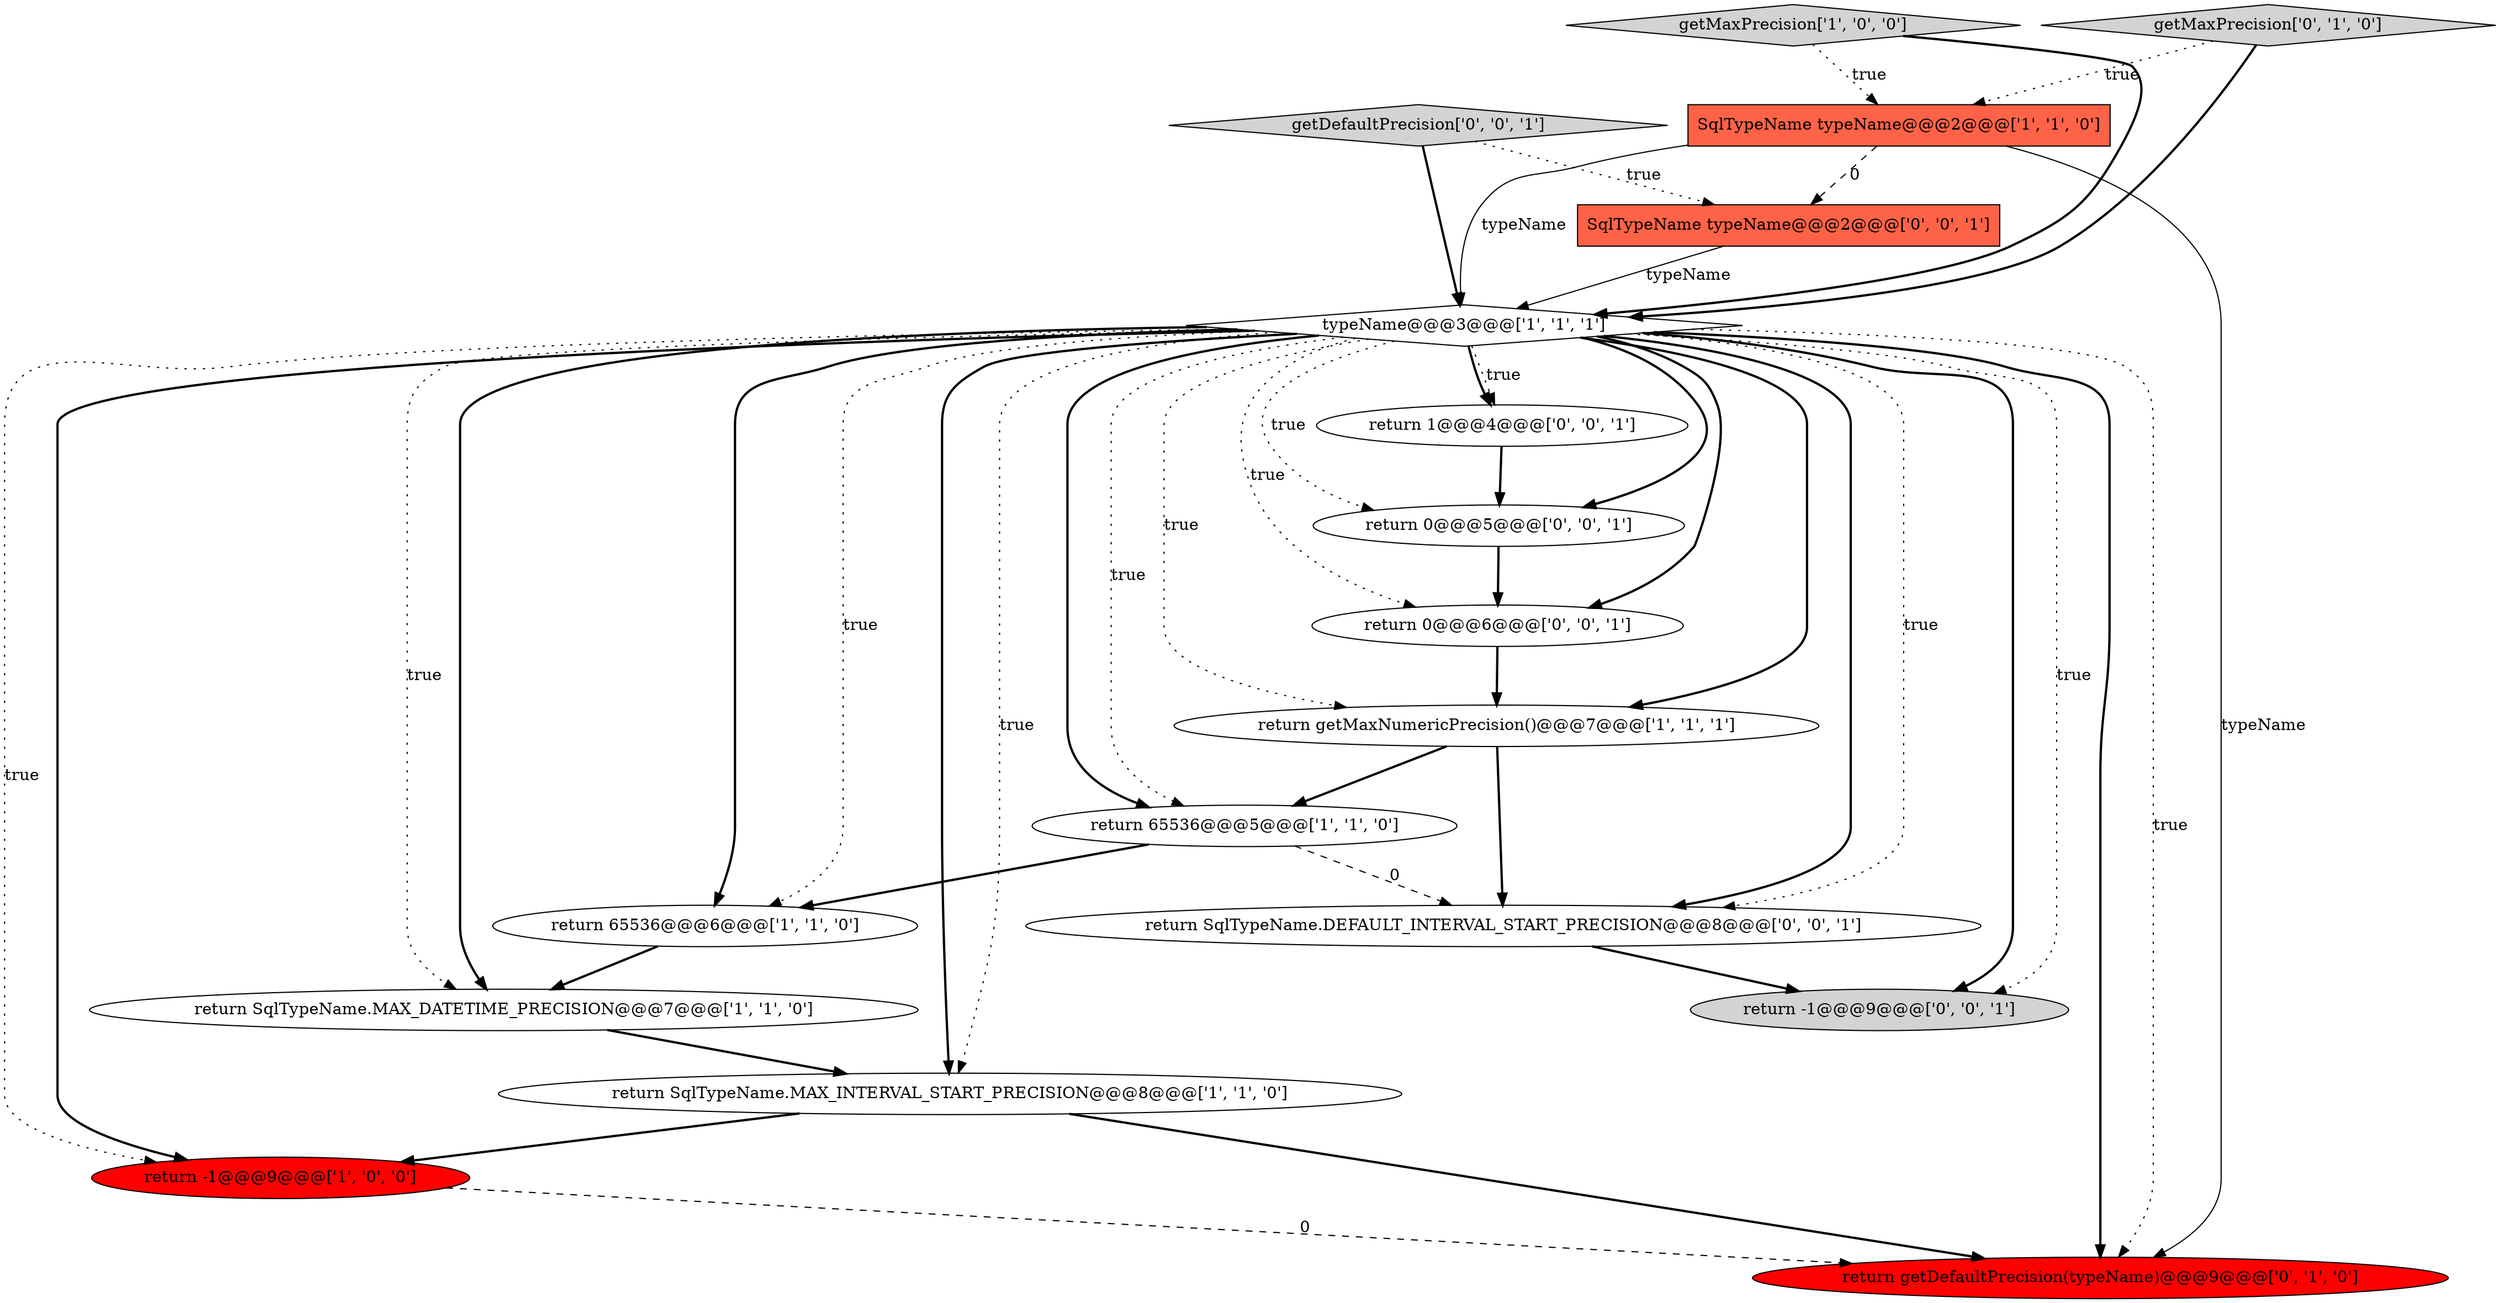 digraph {
7 [style = filled, label = "return SqlTypeName.MAX_DATETIME_PRECISION@@@7@@@['1', '1', '0']", fillcolor = white, shape = ellipse image = "AAA0AAABBB1BBB"];
11 [style = filled, label = "return 1@@@4@@@['0', '0', '1']", fillcolor = white, shape = ellipse image = "AAA0AAABBB3BBB"];
13 [style = filled, label = "return SqlTypeName.DEFAULT_INTERVAL_START_PRECISION@@@8@@@['0', '0', '1']", fillcolor = white, shape = ellipse image = "AAA0AAABBB3BBB"];
14 [style = filled, label = "SqlTypeName typeName@@@2@@@['0', '0', '1']", fillcolor = tomato, shape = box image = "AAA0AAABBB3BBB"];
1 [style = filled, label = "return 65536@@@6@@@['1', '1', '0']", fillcolor = white, shape = ellipse image = "AAA0AAABBB1BBB"];
17 [style = filled, label = "return -1@@@9@@@['0', '0', '1']", fillcolor = lightgray, shape = ellipse image = "AAA0AAABBB3BBB"];
6 [style = filled, label = "return getMaxNumericPrecision()@@@7@@@['1', '1', '1']", fillcolor = white, shape = ellipse image = "AAA0AAABBB1BBB"];
16 [style = filled, label = "getDefaultPrecision['0', '0', '1']", fillcolor = lightgray, shape = diamond image = "AAA0AAABBB3BBB"];
3 [style = filled, label = "typeName@@@3@@@['1', '1', '1']", fillcolor = white, shape = diamond image = "AAA0AAABBB1BBB"];
15 [style = filled, label = "return 0@@@6@@@['0', '0', '1']", fillcolor = white, shape = ellipse image = "AAA0AAABBB3BBB"];
0 [style = filled, label = "SqlTypeName typeName@@@2@@@['1', '1', '0']", fillcolor = tomato, shape = box image = "AAA0AAABBB1BBB"];
4 [style = filled, label = "return 65536@@@5@@@['1', '1', '0']", fillcolor = white, shape = ellipse image = "AAA0AAABBB1BBB"];
8 [style = filled, label = "getMaxPrecision['1', '0', '0']", fillcolor = lightgray, shape = diamond image = "AAA0AAABBB1BBB"];
9 [style = filled, label = "return getDefaultPrecision(typeName)@@@9@@@['0', '1', '0']", fillcolor = red, shape = ellipse image = "AAA1AAABBB2BBB"];
2 [style = filled, label = "return -1@@@9@@@['1', '0', '0']", fillcolor = red, shape = ellipse image = "AAA1AAABBB1BBB"];
10 [style = filled, label = "getMaxPrecision['0', '1', '0']", fillcolor = lightgray, shape = diamond image = "AAA0AAABBB2BBB"];
12 [style = filled, label = "return 0@@@5@@@['0', '0', '1']", fillcolor = white, shape = ellipse image = "AAA0AAABBB3BBB"];
5 [style = filled, label = "return SqlTypeName.MAX_INTERVAL_START_PRECISION@@@8@@@['1', '1', '0']", fillcolor = white, shape = ellipse image = "AAA0AAABBB1BBB"];
3->11 [style = dotted, label="true"];
16->3 [style = bold, label=""];
3->7 [style = dotted, label="true"];
3->1 [style = bold, label=""];
5->9 [style = bold, label=""];
0->9 [style = solid, label="typeName"];
8->3 [style = bold, label=""];
12->15 [style = bold, label=""];
3->11 [style = bold, label=""];
0->3 [style = solid, label="typeName"];
3->4 [style = dotted, label="true"];
3->6 [style = bold, label=""];
10->3 [style = bold, label=""];
11->12 [style = bold, label=""];
3->15 [style = bold, label=""];
15->6 [style = bold, label=""];
3->9 [style = dotted, label="true"];
3->12 [style = bold, label=""];
3->6 [style = dotted, label="true"];
3->4 [style = bold, label=""];
1->7 [style = bold, label=""];
3->9 [style = bold, label=""];
0->14 [style = dashed, label="0"];
6->4 [style = bold, label=""];
13->17 [style = bold, label=""];
5->2 [style = bold, label=""];
3->5 [style = bold, label=""];
7->5 [style = bold, label=""];
3->5 [style = dotted, label="true"];
3->2 [style = bold, label=""];
3->7 [style = bold, label=""];
2->9 [style = dashed, label="0"];
3->12 [style = dotted, label="true"];
6->13 [style = bold, label=""];
3->15 [style = dotted, label="true"];
16->14 [style = dotted, label="true"];
3->13 [style = bold, label=""];
10->0 [style = dotted, label="true"];
3->17 [style = bold, label=""];
8->0 [style = dotted, label="true"];
3->17 [style = dotted, label="true"];
14->3 [style = solid, label="typeName"];
4->1 [style = bold, label=""];
4->13 [style = dashed, label="0"];
3->1 [style = dotted, label="true"];
3->13 [style = dotted, label="true"];
3->2 [style = dotted, label="true"];
}
